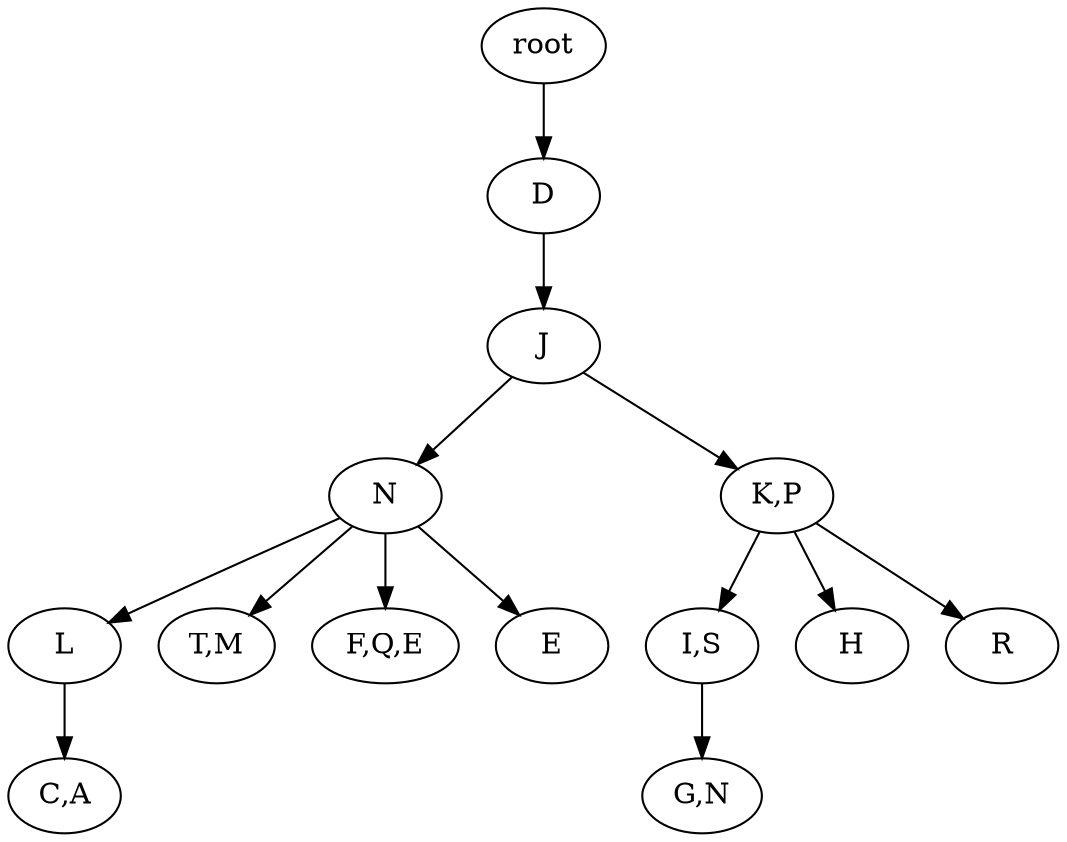 strict digraph G {
	graph [name=G];
	0	 [label=root];
	1	 [label=D];
	0 -> 1;
	2	 [label=J];
	1 -> 2;
	3	 [label=N];
	2 -> 3;
	4	 [label="K,P"];
	2 -> 4;
	6	 [label=L];
	3 -> 6;
	10	 [label="T,M"];
	3 -> 10;
	11	 [label="F,Q,E"];
	3 -> 11;
	12	 [label=E];
	3 -> 12;
	7	 [label="I,S"];
	4 -> 7;
	8	 [label=H];
	4 -> 8;
	9	 [label=R];
	4 -> 9;
	13	 [label="C,A"];
	6 -> 13;
	14	 [label="G,N"];
	7 -> 14;
}
